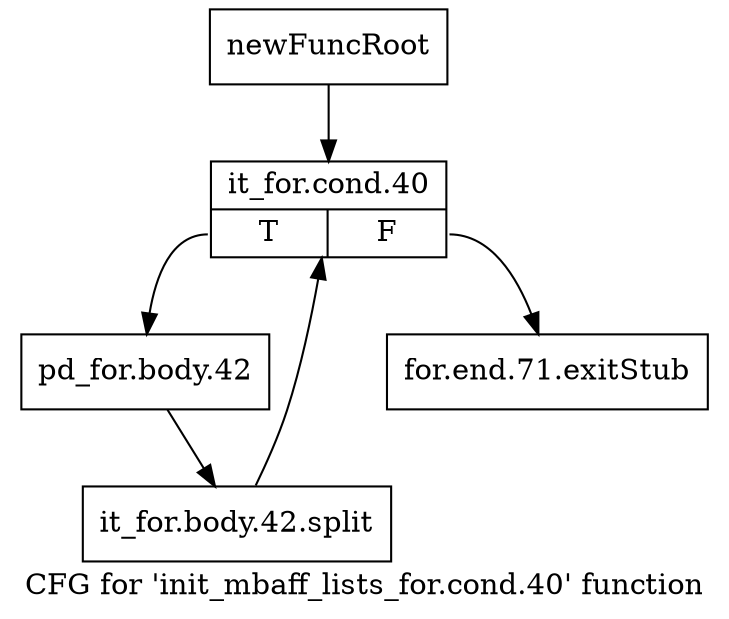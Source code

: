 digraph "CFG for 'init_mbaff_lists_for.cond.40' function" {
	label="CFG for 'init_mbaff_lists_for.cond.40' function";

	Node0x26e50b0 [shape=record,label="{newFuncRoot}"];
	Node0x26e50b0 -> Node0x26e5150;
	Node0x26e5100 [shape=record,label="{for.end.71.exitStub}"];
	Node0x26e5150 [shape=record,label="{it_for.cond.40|{<s0>T|<s1>F}}"];
	Node0x26e5150:s0 -> Node0x26e51a0;
	Node0x26e5150:s1 -> Node0x26e5100;
	Node0x26e51a0 [shape=record,label="{pd_for.body.42}"];
	Node0x26e51a0 -> Node0x357e450;
	Node0x357e450 [shape=record,label="{it_for.body.42.split}"];
	Node0x357e450 -> Node0x26e5150;
}
